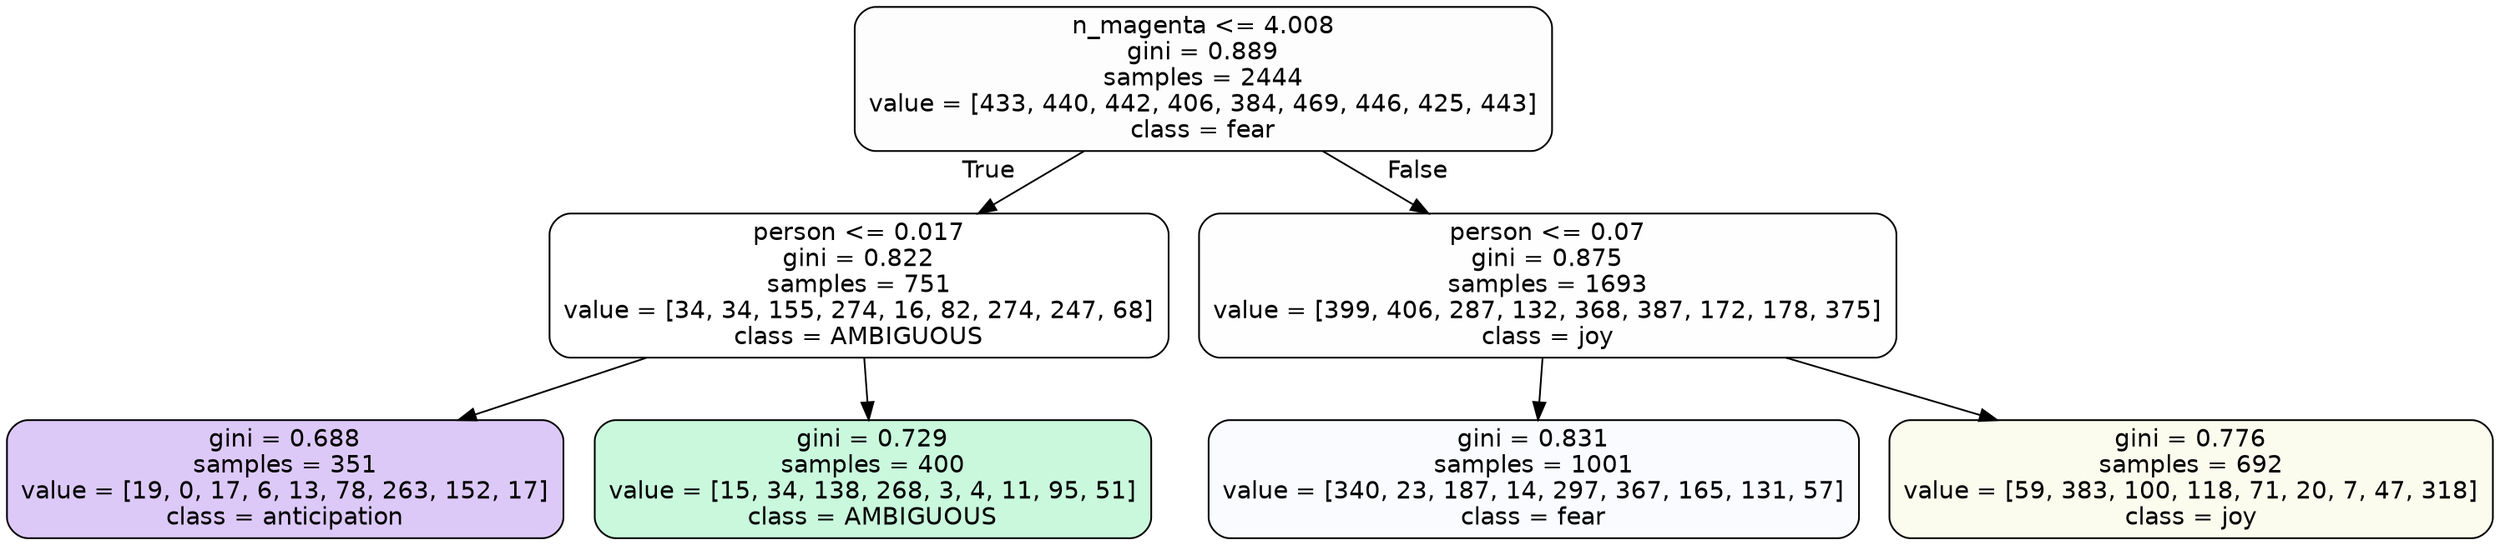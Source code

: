 digraph Tree {
node [shape=box, style="filled, rounded", color="black", fontname=helvetica] ;
edge [fontname=helvetica] ;
0 [label="n_magenta <= 4.008\ngini = 0.889\nsamples = 2444\nvalue = [433, 440, 442, 406, 384, 469, 446, 425, 443]\nclass = fear", fillcolor="#3964e502"] ;
1 [label="person <= 0.017\ngini = 0.822\nsamples = 751\nvalue = [34, 34, 155, 274, 16, 82, 274, 247, 68]\nclass = AMBIGUOUS", fillcolor="#39e58100"] ;
0 -> 1 [labeldistance=2.5, labelangle=45, headlabel="True"] ;
2 [label="gini = 0.688\nsamples = 351\nvalue = [19, 0, 17, 6, 13, 78, 263, 152, 17]\nclass = anticipation", fillcolor="#8139e545"] ;
1 -> 2 ;
3 [label="gini = 0.729\nsamples = 400\nvalue = [15, 34, 138, 268, 3, 4, 11, 95, 51]\nclass = AMBIGUOUS", fillcolor="#39e58145"] ;
1 -> 3 ;
4 [label="person <= 0.07\ngini = 0.875\nsamples = 1693\nvalue = [399, 406, 287, 132, 368, 387, 172, 178, 375]\nclass = joy", fillcolor="#d7e53901"] ;
0 -> 4 [labeldistance=2.5, labelangle=-45, headlabel="False"] ;
5 [label="gini = 0.831\nsamples = 1001\nvalue = [340, 23, 187, 14, 297, 367, 165, 131, 57]\nclass = fear", fillcolor="#3964e506"] ;
4 -> 5 ;
6 [label="gini = 0.776\nsamples = 692\nvalue = [59, 383, 100, 118, 71, 20, 7, 47, 318]\nclass = joy", fillcolor="#d7e53915"] ;
4 -> 6 ;
}